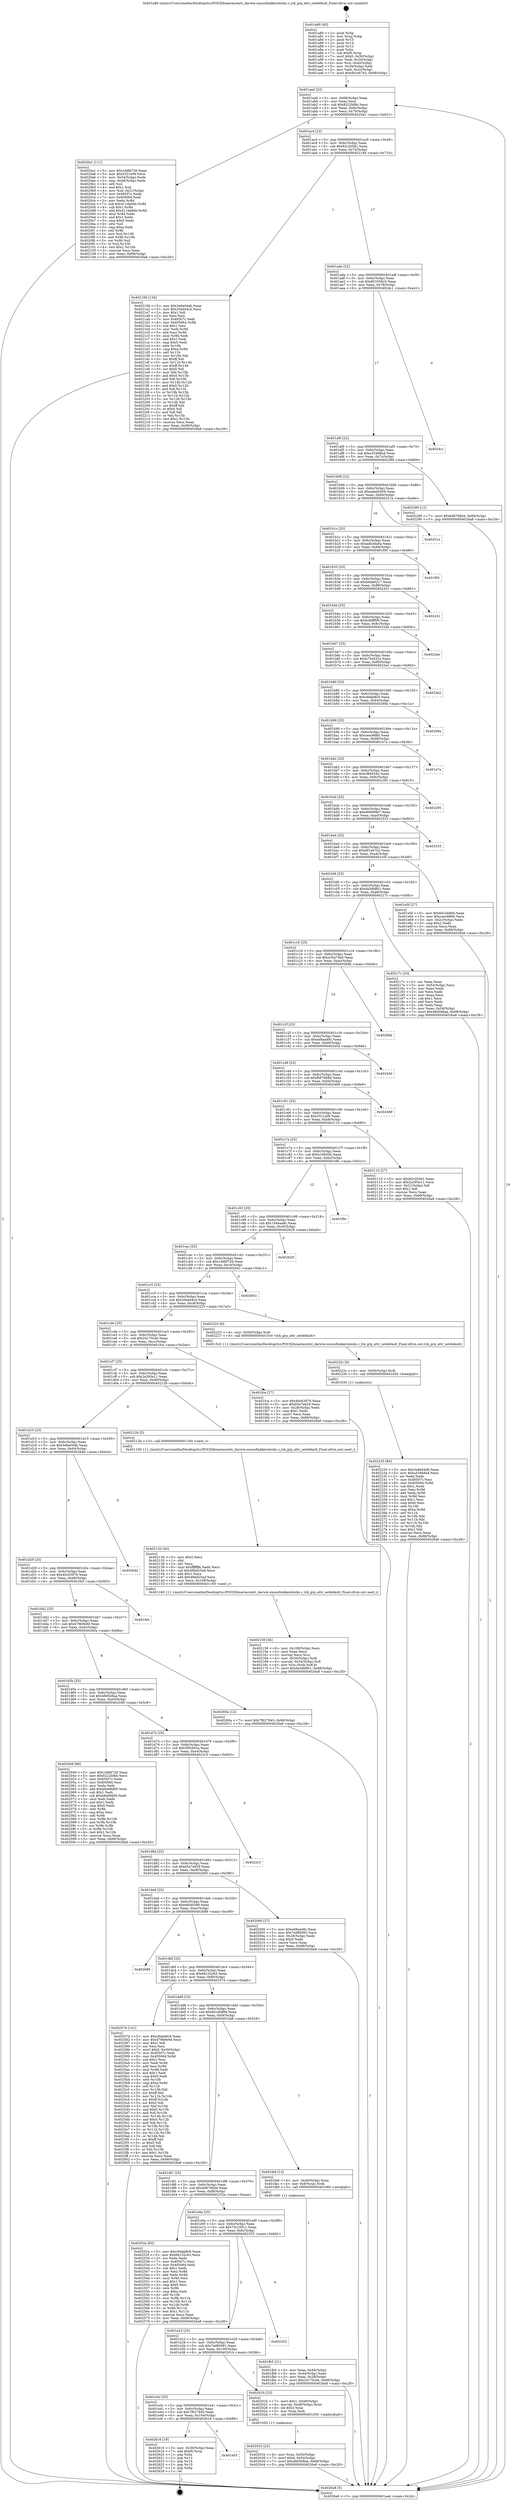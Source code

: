 digraph "0x401a80" {
  label = "0x401a80 (/mnt/c/Users/mathe/Desktop/tcc/POCII/binaries/extr_darwin-xnuosfmkkernlocks.c_lck_grp_attr_setdefault_Final-ollvm.out::main(0))"
  labelloc = "t"
  node[shape=record]

  Entry [label="",width=0.3,height=0.3,shape=circle,fillcolor=black,style=filled]
  "0x401aad" [label="{
     0x401aad [23]\l
     | [instrs]\l
     &nbsp;&nbsp;0x401aad \<+3\>: mov -0x68(%rbp),%eax\l
     &nbsp;&nbsp;0x401ab0 \<+2\>: mov %eax,%ecx\l
     &nbsp;&nbsp;0x401ab2 \<+6\>: sub $0x8222bfbb,%ecx\l
     &nbsp;&nbsp;0x401ab8 \<+3\>: mov %eax,-0x6c(%rbp)\l
     &nbsp;&nbsp;0x401abb \<+3\>: mov %ecx,-0x70(%rbp)\l
     &nbsp;&nbsp;0x401abe \<+6\>: je 00000000004020a1 \<main+0x621\>\l
  }"]
  "0x4020a1" [label="{
     0x4020a1 [111]\l
     | [instrs]\l
     &nbsp;&nbsp;0x4020a1 \<+5\>: mov $0x1ddfd726,%eax\l
     &nbsp;&nbsp;0x4020a6 \<+5\>: mov $0x5321e09,%ecx\l
     &nbsp;&nbsp;0x4020ab \<+3\>: mov -0x54(%rbp),%edx\l
     &nbsp;&nbsp;0x4020ae \<+3\>: cmp -0x48(%rbp),%edx\l
     &nbsp;&nbsp;0x4020b1 \<+4\>: setl %sil\l
     &nbsp;&nbsp;0x4020b5 \<+4\>: and $0x1,%sil\l
     &nbsp;&nbsp;0x4020b9 \<+4\>: mov %sil,-0x21(%rbp)\l
     &nbsp;&nbsp;0x4020bd \<+7\>: mov 0x40507c,%edx\l
     &nbsp;&nbsp;0x4020c4 \<+7\>: mov 0x405064,%edi\l
     &nbsp;&nbsp;0x4020cb \<+3\>: mov %edx,%r8d\l
     &nbsp;&nbsp;0x4020ce \<+7\>: sub $0x411da94b,%r8d\l
     &nbsp;&nbsp;0x4020d5 \<+4\>: sub $0x1,%r8d\l
     &nbsp;&nbsp;0x4020d9 \<+7\>: add $0x411da94b,%r8d\l
     &nbsp;&nbsp;0x4020e0 \<+4\>: imul %r8d,%edx\l
     &nbsp;&nbsp;0x4020e4 \<+3\>: and $0x1,%edx\l
     &nbsp;&nbsp;0x4020e7 \<+3\>: cmp $0x0,%edx\l
     &nbsp;&nbsp;0x4020ea \<+4\>: sete %sil\l
     &nbsp;&nbsp;0x4020ee \<+3\>: cmp $0xa,%edi\l
     &nbsp;&nbsp;0x4020f1 \<+4\>: setl %r9b\l
     &nbsp;&nbsp;0x4020f5 \<+3\>: mov %sil,%r10b\l
     &nbsp;&nbsp;0x4020f8 \<+3\>: and %r9b,%r10b\l
     &nbsp;&nbsp;0x4020fb \<+3\>: xor %r9b,%sil\l
     &nbsp;&nbsp;0x4020fe \<+3\>: or %sil,%r10b\l
     &nbsp;&nbsp;0x402101 \<+4\>: test $0x1,%r10b\l
     &nbsp;&nbsp;0x402105 \<+3\>: cmovne %ecx,%eax\l
     &nbsp;&nbsp;0x402108 \<+3\>: mov %eax,-0x68(%rbp)\l
     &nbsp;&nbsp;0x40210b \<+5\>: jmp 00000000004026a8 \<main+0xc28\>\l
  }"]
  "0x401ac4" [label="{
     0x401ac4 [22]\l
     | [instrs]\l
     &nbsp;&nbsp;0x401ac4 \<+5\>: jmp 0000000000401ac9 \<main+0x49\>\l
     &nbsp;&nbsp;0x401ac9 \<+3\>: mov -0x6c(%rbp),%eax\l
     &nbsp;&nbsp;0x401acc \<+5\>: sub $0x82c2b5d1,%eax\l
     &nbsp;&nbsp;0x401ad1 \<+3\>: mov %eax,-0x74(%rbp)\l
     &nbsp;&nbsp;0x401ad4 \<+6\>: je 000000000040219d \<main+0x71d\>\l
  }"]
  Exit [label="",width=0.3,height=0.3,shape=circle,fillcolor=black,style=filled,peripheries=2]
  "0x40219d" [label="{
     0x40219d [134]\l
     | [instrs]\l
     &nbsp;&nbsp;0x40219d \<+5\>: mov $0x3e8e04db,%eax\l
     &nbsp;&nbsp;0x4021a2 \<+5\>: mov $0x20ad44c4,%ecx\l
     &nbsp;&nbsp;0x4021a7 \<+2\>: mov $0x1,%dl\l
     &nbsp;&nbsp;0x4021a9 \<+2\>: xor %esi,%esi\l
     &nbsp;&nbsp;0x4021ab \<+7\>: mov 0x40507c,%edi\l
     &nbsp;&nbsp;0x4021b2 \<+8\>: mov 0x405064,%r8d\l
     &nbsp;&nbsp;0x4021ba \<+3\>: sub $0x1,%esi\l
     &nbsp;&nbsp;0x4021bd \<+3\>: mov %edi,%r9d\l
     &nbsp;&nbsp;0x4021c0 \<+3\>: add %esi,%r9d\l
     &nbsp;&nbsp;0x4021c3 \<+4\>: imul %r9d,%edi\l
     &nbsp;&nbsp;0x4021c7 \<+3\>: and $0x1,%edi\l
     &nbsp;&nbsp;0x4021ca \<+3\>: cmp $0x0,%edi\l
     &nbsp;&nbsp;0x4021cd \<+4\>: sete %r10b\l
     &nbsp;&nbsp;0x4021d1 \<+4\>: cmp $0xa,%r8d\l
     &nbsp;&nbsp;0x4021d5 \<+4\>: setl %r11b\l
     &nbsp;&nbsp;0x4021d9 \<+3\>: mov %r10b,%bl\l
     &nbsp;&nbsp;0x4021dc \<+3\>: xor $0xff,%bl\l
     &nbsp;&nbsp;0x4021df \<+3\>: mov %r11b,%r14b\l
     &nbsp;&nbsp;0x4021e2 \<+4\>: xor $0xff,%r14b\l
     &nbsp;&nbsp;0x4021e6 \<+3\>: xor $0x0,%dl\l
     &nbsp;&nbsp;0x4021e9 \<+3\>: mov %bl,%r15b\l
     &nbsp;&nbsp;0x4021ec \<+4\>: and $0x0,%r15b\l
     &nbsp;&nbsp;0x4021f0 \<+3\>: and %dl,%r10b\l
     &nbsp;&nbsp;0x4021f3 \<+3\>: mov %r14b,%r12b\l
     &nbsp;&nbsp;0x4021f6 \<+4\>: and $0x0,%r12b\l
     &nbsp;&nbsp;0x4021fa \<+3\>: and %dl,%r11b\l
     &nbsp;&nbsp;0x4021fd \<+3\>: or %r10b,%r15b\l
     &nbsp;&nbsp;0x402200 \<+3\>: or %r11b,%r12b\l
     &nbsp;&nbsp;0x402203 \<+3\>: xor %r12b,%r15b\l
     &nbsp;&nbsp;0x402206 \<+3\>: or %r14b,%bl\l
     &nbsp;&nbsp;0x402209 \<+3\>: xor $0xff,%bl\l
     &nbsp;&nbsp;0x40220c \<+3\>: or $0x0,%dl\l
     &nbsp;&nbsp;0x40220f \<+2\>: and %dl,%bl\l
     &nbsp;&nbsp;0x402211 \<+3\>: or %bl,%r15b\l
     &nbsp;&nbsp;0x402214 \<+4\>: test $0x1,%r15b\l
     &nbsp;&nbsp;0x402218 \<+3\>: cmovne %ecx,%eax\l
     &nbsp;&nbsp;0x40221b \<+3\>: mov %eax,-0x68(%rbp)\l
     &nbsp;&nbsp;0x40221e \<+5\>: jmp 00000000004026a8 \<main+0xc28\>\l
  }"]
  "0x401ada" [label="{
     0x401ada [22]\l
     | [instrs]\l
     &nbsp;&nbsp;0x401ada \<+5\>: jmp 0000000000401adf \<main+0x5f\>\l
     &nbsp;&nbsp;0x401adf \<+3\>: mov -0x6c(%rbp),%eax\l
     &nbsp;&nbsp;0x401ae2 \<+5\>: sub $0x853350c5,%eax\l
     &nbsp;&nbsp;0x401ae7 \<+3\>: mov %eax,-0x78(%rbp)\l
     &nbsp;&nbsp;0x401aea \<+6\>: je 00000000004024c1 \<main+0xa41\>\l
  }"]
  "0x401e55" [label="{
     0x401e55\l
  }", style=dashed]
  "0x4024c1" [label="{
     0x4024c1\l
  }", style=dashed]
  "0x401af0" [label="{
     0x401af0 [22]\l
     | [instrs]\l
     &nbsp;&nbsp;0x401af0 \<+5\>: jmp 0000000000401af5 \<main+0x75\>\l
     &nbsp;&nbsp;0x401af5 \<+3\>: mov -0x6c(%rbp),%eax\l
     &nbsp;&nbsp;0x401af8 \<+5\>: sub $0xa33468a4,%eax\l
     &nbsp;&nbsp;0x401afd \<+3\>: mov %eax,-0x7c(%rbp)\l
     &nbsp;&nbsp;0x401b00 \<+6\>: je 0000000000402289 \<main+0x809\>\l
  }"]
  "0x402616" [label="{
     0x402616 [19]\l
     | [instrs]\l
     &nbsp;&nbsp;0x402616 \<+3\>: mov -0x30(%rbp),%eax\l
     &nbsp;&nbsp;0x402619 \<+7\>: add $0xf0,%rsp\l
     &nbsp;&nbsp;0x402620 \<+1\>: pop %rbx\l
     &nbsp;&nbsp;0x402621 \<+2\>: pop %r12\l
     &nbsp;&nbsp;0x402623 \<+2\>: pop %r14\l
     &nbsp;&nbsp;0x402625 \<+2\>: pop %r15\l
     &nbsp;&nbsp;0x402627 \<+1\>: pop %rbp\l
     &nbsp;&nbsp;0x402628 \<+1\>: ret\l
  }"]
  "0x402289" [label="{
     0x402289 [12]\l
     | [instrs]\l
     &nbsp;&nbsp;0x402289 \<+7\>: movl $0x6d8766d4,-0x68(%rbp)\l
     &nbsp;&nbsp;0x402290 \<+5\>: jmp 00000000004026a8 \<main+0xc28\>\l
  }"]
  "0x401b06" [label="{
     0x401b06 [22]\l
     | [instrs]\l
     &nbsp;&nbsp;0x401b06 \<+5\>: jmp 0000000000401b0b \<main+0x8b\>\l
     &nbsp;&nbsp;0x401b0b \<+3\>: mov -0x6c(%rbp),%eax\l
     &nbsp;&nbsp;0x401b0e \<+5\>: sub $0xadab0459,%eax\l
     &nbsp;&nbsp;0x401b13 \<+3\>: mov %eax,-0x80(%rbp)\l
     &nbsp;&nbsp;0x401b16 \<+6\>: je 000000000040251e \<main+0xa9e\>\l
  }"]
  "0x402235" [label="{
     0x402235 [84]\l
     | [instrs]\l
     &nbsp;&nbsp;0x402235 \<+5\>: mov $0x3e8e04db,%eax\l
     &nbsp;&nbsp;0x40223a \<+5\>: mov $0xa33468a4,%ecx\l
     &nbsp;&nbsp;0x40223f \<+2\>: xor %edx,%edx\l
     &nbsp;&nbsp;0x402241 \<+7\>: mov 0x40507c,%esi\l
     &nbsp;&nbsp;0x402248 \<+8\>: mov 0x405064,%r8d\l
     &nbsp;&nbsp;0x402250 \<+3\>: sub $0x1,%edx\l
     &nbsp;&nbsp;0x402253 \<+3\>: mov %esi,%r9d\l
     &nbsp;&nbsp;0x402256 \<+3\>: add %edx,%r9d\l
     &nbsp;&nbsp;0x402259 \<+4\>: imul %r9d,%esi\l
     &nbsp;&nbsp;0x40225d \<+3\>: and $0x1,%esi\l
     &nbsp;&nbsp;0x402260 \<+3\>: cmp $0x0,%esi\l
     &nbsp;&nbsp;0x402263 \<+4\>: sete %r10b\l
     &nbsp;&nbsp;0x402267 \<+4\>: cmp $0xa,%r8d\l
     &nbsp;&nbsp;0x40226b \<+4\>: setl %r11b\l
     &nbsp;&nbsp;0x40226f \<+3\>: mov %r10b,%bl\l
     &nbsp;&nbsp;0x402272 \<+3\>: and %r11b,%bl\l
     &nbsp;&nbsp;0x402275 \<+3\>: xor %r11b,%r10b\l
     &nbsp;&nbsp;0x402278 \<+3\>: or %r10b,%bl\l
     &nbsp;&nbsp;0x40227b \<+3\>: test $0x1,%bl\l
     &nbsp;&nbsp;0x40227e \<+3\>: cmovne %ecx,%eax\l
     &nbsp;&nbsp;0x402281 \<+3\>: mov %eax,-0x68(%rbp)\l
     &nbsp;&nbsp;0x402284 \<+5\>: jmp 00000000004026a8 \<main+0xc28\>\l
  }"]
  "0x40251e" [label="{
     0x40251e\l
  }", style=dashed]
  "0x401b1c" [label="{
     0x401b1c [25]\l
     | [instrs]\l
     &nbsp;&nbsp;0x401b1c \<+5\>: jmp 0000000000401b21 \<main+0xa1\>\l
     &nbsp;&nbsp;0x401b21 \<+3\>: mov -0x6c(%rbp),%eax\l
     &nbsp;&nbsp;0x401b24 \<+5\>: sub $0xadb3da8a,%eax\l
     &nbsp;&nbsp;0x401b29 \<+6\>: mov %eax,-0x84(%rbp)\l
     &nbsp;&nbsp;0x401b2f \<+6\>: je 0000000000401f00 \<main+0x480\>\l
  }"]
  "0x40222c" [label="{
     0x40222c [9]\l
     | [instrs]\l
     &nbsp;&nbsp;0x40222c \<+4\>: mov -0x50(%rbp),%rdi\l
     &nbsp;&nbsp;0x402230 \<+5\>: call 0000000000401030 \<free@plt\>\l
     | [calls]\l
     &nbsp;&nbsp;0x401030 \{1\} (unknown)\l
  }"]
  "0x401f00" [label="{
     0x401f00\l
  }", style=dashed]
  "0x401b35" [label="{
     0x401b35 [25]\l
     | [instrs]\l
     &nbsp;&nbsp;0x401b35 \<+5\>: jmp 0000000000401b3a \<main+0xba\>\l
     &nbsp;&nbsp;0x401b3a \<+3\>: mov -0x6c(%rbp),%eax\l
     &nbsp;&nbsp;0x401b3d \<+5\>: sub $0xb0de6217,%eax\l
     &nbsp;&nbsp;0x401b42 \<+6\>: mov %eax,-0x88(%rbp)\l
     &nbsp;&nbsp;0x401b48 \<+6\>: je 0000000000402451 \<main+0x9d1\>\l
  }"]
  "0x402158" [label="{
     0x402158 [36]\l
     | [instrs]\l
     &nbsp;&nbsp;0x402158 \<+6\>: mov -0x108(%rbp),%ecx\l
     &nbsp;&nbsp;0x40215e \<+3\>: imul %eax,%ecx\l
     &nbsp;&nbsp;0x402161 \<+3\>: movslq %ecx,%rsi\l
     &nbsp;&nbsp;0x402164 \<+4\>: mov -0x50(%rbp),%rdi\l
     &nbsp;&nbsp;0x402168 \<+4\>: movslq -0x54(%rbp),%r8\l
     &nbsp;&nbsp;0x40216c \<+4\>: mov %rsi,(%rdi,%r8,8)\l
     &nbsp;&nbsp;0x402170 \<+7\>: movl $0xda3db801,-0x68(%rbp)\l
     &nbsp;&nbsp;0x402177 \<+5\>: jmp 00000000004026a8 \<main+0xc28\>\l
  }"]
  "0x402451" [label="{
     0x402451\l
  }", style=dashed]
  "0x401b4e" [label="{
     0x401b4e [25]\l
     | [instrs]\l
     &nbsp;&nbsp;0x401b4e \<+5\>: jmp 0000000000401b53 \<main+0xd3\>\l
     &nbsp;&nbsp;0x401b53 \<+3\>: mov -0x6c(%rbp),%eax\l
     &nbsp;&nbsp;0x401b56 \<+5\>: sub $0xb4bfff09,%eax\l
     &nbsp;&nbsp;0x401b5b \<+6\>: mov %eax,-0x8c(%rbp)\l
     &nbsp;&nbsp;0x401b61 \<+6\>: je 00000000004022de \<main+0x85e\>\l
  }"]
  "0x402130" [label="{
     0x402130 [40]\l
     | [instrs]\l
     &nbsp;&nbsp;0x402130 \<+5\>: mov $0x2,%ecx\l
     &nbsp;&nbsp;0x402135 \<+1\>: cltd\l
     &nbsp;&nbsp;0x402136 \<+2\>: idiv %ecx\l
     &nbsp;&nbsp;0x402138 \<+6\>: imul $0xfffffffe,%edx,%ecx\l
     &nbsp;&nbsp;0x40213e \<+6\>: sub $0x48bd25ad,%ecx\l
     &nbsp;&nbsp;0x402144 \<+3\>: add $0x1,%ecx\l
     &nbsp;&nbsp;0x402147 \<+6\>: add $0x48bd25ad,%ecx\l
     &nbsp;&nbsp;0x40214d \<+6\>: mov %ecx,-0x108(%rbp)\l
     &nbsp;&nbsp;0x402153 \<+5\>: call 0000000000401160 \<next_i\>\l
     | [calls]\l
     &nbsp;&nbsp;0x401160 \{1\} (/mnt/c/Users/mathe/Desktop/tcc/POCII/binaries/extr_darwin-xnuosfmkkernlocks.c_lck_grp_attr_setdefault_Final-ollvm.out::next_i)\l
  }"]
  "0x4022de" [label="{
     0x4022de\l
  }", style=dashed]
  "0x401b67" [label="{
     0x401b67 [25]\l
     | [instrs]\l
     &nbsp;&nbsp;0x401b67 \<+5\>: jmp 0000000000401b6c \<main+0xec\>\l
     &nbsp;&nbsp;0x401b6c \<+3\>: mov -0x6c(%rbp),%eax\l
     &nbsp;&nbsp;0x401b6f \<+5\>: sub $0xb75e432a,%eax\l
     &nbsp;&nbsp;0x401b74 \<+6\>: mov %eax,-0x90(%rbp)\l
     &nbsp;&nbsp;0x401b7a \<+6\>: je 00000000004023e2 \<main+0x962\>\l
  }"]
  "0x402032" [label="{
     0x402032 [23]\l
     | [instrs]\l
     &nbsp;&nbsp;0x402032 \<+4\>: mov %rax,-0x50(%rbp)\l
     &nbsp;&nbsp;0x402036 \<+7\>: movl $0x0,-0x54(%rbp)\l
     &nbsp;&nbsp;0x40203d \<+7\>: movl $0x48d5b6aa,-0x68(%rbp)\l
     &nbsp;&nbsp;0x402044 \<+5\>: jmp 00000000004026a8 \<main+0xc28\>\l
  }"]
  "0x4023e2" [label="{
     0x4023e2\l
  }", style=dashed]
  "0x401b80" [label="{
     0x401b80 [25]\l
     | [instrs]\l
     &nbsp;&nbsp;0x401b80 \<+5\>: jmp 0000000000401b85 \<main+0x105\>\l
     &nbsp;&nbsp;0x401b85 \<+3\>: mov -0x6c(%rbp),%eax\l
     &nbsp;&nbsp;0x401b88 \<+5\>: sub $0xc9dab8c9,%eax\l
     &nbsp;&nbsp;0x401b8d \<+6\>: mov %eax,-0x94(%rbp)\l
     &nbsp;&nbsp;0x401b93 \<+6\>: je 000000000040269a \<main+0xc1a\>\l
  }"]
  "0x401e3c" [label="{
     0x401e3c [25]\l
     | [instrs]\l
     &nbsp;&nbsp;0x401e3c \<+5\>: jmp 0000000000401e41 \<main+0x3c1\>\l
     &nbsp;&nbsp;0x401e41 \<+3\>: mov -0x6c(%rbp),%eax\l
     &nbsp;&nbsp;0x401e44 \<+5\>: sub $0x7f627845,%eax\l
     &nbsp;&nbsp;0x401e49 \<+6\>: mov %eax,-0x104(%rbp)\l
     &nbsp;&nbsp;0x401e4f \<+6\>: je 0000000000402616 \<main+0xb96\>\l
  }"]
  "0x40269a" [label="{
     0x40269a\l
  }", style=dashed]
  "0x401b99" [label="{
     0x401b99 [25]\l
     | [instrs]\l
     &nbsp;&nbsp;0x401b99 \<+5\>: jmp 0000000000401b9e \<main+0x11e\>\l
     &nbsp;&nbsp;0x401b9e \<+3\>: mov -0x6c(%rbp),%eax\l
     &nbsp;&nbsp;0x401ba1 \<+5\>: sub $0xceec886b,%eax\l
     &nbsp;&nbsp;0x401ba6 \<+6\>: mov %eax,-0x98(%rbp)\l
     &nbsp;&nbsp;0x401bac \<+6\>: je 0000000000401e7a \<main+0x3fa\>\l
  }"]
  "0x40201b" [label="{
     0x40201b [23]\l
     | [instrs]\l
     &nbsp;&nbsp;0x40201b \<+7\>: movl $0x1,-0x48(%rbp)\l
     &nbsp;&nbsp;0x402022 \<+4\>: movslq -0x48(%rbp),%rax\l
     &nbsp;&nbsp;0x402026 \<+4\>: shl $0x3,%rax\l
     &nbsp;&nbsp;0x40202a \<+3\>: mov %rax,%rdi\l
     &nbsp;&nbsp;0x40202d \<+5\>: call 0000000000401050 \<malloc@plt\>\l
     | [calls]\l
     &nbsp;&nbsp;0x401050 \{1\} (unknown)\l
  }"]
  "0x401e7a" [label="{
     0x401e7a\l
  }", style=dashed]
  "0x401bb2" [label="{
     0x401bb2 [25]\l
     | [instrs]\l
     &nbsp;&nbsp;0x401bb2 \<+5\>: jmp 0000000000401bb7 \<main+0x137\>\l
     &nbsp;&nbsp;0x401bb7 \<+3\>: mov -0x6c(%rbp),%eax\l
     &nbsp;&nbsp;0x401bba \<+5\>: sub $0xcf684542,%eax\l
     &nbsp;&nbsp;0x401bbf \<+6\>: mov %eax,-0x9c(%rbp)\l
     &nbsp;&nbsp;0x401bc5 \<+6\>: je 0000000000402295 \<main+0x815\>\l
  }"]
  "0x401e23" [label="{
     0x401e23 [25]\l
     | [instrs]\l
     &nbsp;&nbsp;0x401e23 \<+5\>: jmp 0000000000401e28 \<main+0x3a8\>\l
     &nbsp;&nbsp;0x401e28 \<+3\>: mov -0x6c(%rbp),%eax\l
     &nbsp;&nbsp;0x401e2b \<+5\>: sub $0x7ed80091,%eax\l
     &nbsp;&nbsp;0x401e30 \<+6\>: mov %eax,-0x100(%rbp)\l
     &nbsp;&nbsp;0x401e36 \<+6\>: je 000000000040201b \<main+0x59b\>\l
  }"]
  "0x402295" [label="{
     0x402295\l
  }", style=dashed]
  "0x401bcb" [label="{
     0x401bcb [25]\l
     | [instrs]\l
     &nbsp;&nbsp;0x401bcb \<+5\>: jmp 0000000000401bd0 \<main+0x150\>\l
     &nbsp;&nbsp;0x401bd0 \<+3\>: mov -0x6c(%rbp),%eax\l
     &nbsp;&nbsp;0x401bd3 \<+5\>: sub $0xd66099e7,%eax\l
     &nbsp;&nbsp;0x401bd8 \<+6\>: mov %eax,-0xa0(%rbp)\l
     &nbsp;&nbsp;0x401bde \<+6\>: je 0000000000402333 \<main+0x8b3\>\l
  }"]
  "0x402352" [label="{
     0x402352\l
  }", style=dashed]
  "0x402333" [label="{
     0x402333\l
  }", style=dashed]
  "0x401be4" [label="{
     0x401be4 [25]\l
     | [instrs]\l
     &nbsp;&nbsp;0x401be4 \<+5\>: jmp 0000000000401be9 \<main+0x169\>\l
     &nbsp;&nbsp;0x401be9 \<+3\>: mov -0x6c(%rbp),%eax\l
     &nbsp;&nbsp;0x401bec \<+5\>: sub $0xd91eb7e3,%eax\l
     &nbsp;&nbsp;0x401bf1 \<+6\>: mov %eax,-0xa4(%rbp)\l
     &nbsp;&nbsp;0x401bf7 \<+6\>: je 0000000000401e5f \<main+0x3df\>\l
  }"]
  "0x401e0a" [label="{
     0x401e0a [25]\l
     | [instrs]\l
     &nbsp;&nbsp;0x401e0a \<+5\>: jmp 0000000000401e0f \<main+0x38f\>\l
     &nbsp;&nbsp;0x401e0f \<+3\>: mov -0x6c(%rbp),%eax\l
     &nbsp;&nbsp;0x401e12 \<+5\>: sub $0x73c19311,%eax\l
     &nbsp;&nbsp;0x401e17 \<+6\>: mov %eax,-0xfc(%rbp)\l
     &nbsp;&nbsp;0x401e1d \<+6\>: je 0000000000402352 \<main+0x8d2\>\l
  }"]
  "0x401e5f" [label="{
     0x401e5f [27]\l
     | [instrs]\l
     &nbsp;&nbsp;0x401e5f \<+5\>: mov $0x6d1eb884,%eax\l
     &nbsp;&nbsp;0x401e64 \<+5\>: mov $0xceec886b,%ecx\l
     &nbsp;&nbsp;0x401e69 \<+3\>: mov -0x2c(%rbp),%edx\l
     &nbsp;&nbsp;0x401e6c \<+3\>: cmp $0x2,%edx\l
     &nbsp;&nbsp;0x401e6f \<+3\>: cmovne %ecx,%eax\l
     &nbsp;&nbsp;0x401e72 \<+3\>: mov %eax,-0x68(%rbp)\l
     &nbsp;&nbsp;0x401e75 \<+5\>: jmp 00000000004026a8 \<main+0xc28\>\l
  }"]
  "0x401bfd" [label="{
     0x401bfd [25]\l
     | [instrs]\l
     &nbsp;&nbsp;0x401bfd \<+5\>: jmp 0000000000401c02 \<main+0x182\>\l
     &nbsp;&nbsp;0x401c02 \<+3\>: mov -0x6c(%rbp),%eax\l
     &nbsp;&nbsp;0x401c05 \<+5\>: sub $0xda3db801,%eax\l
     &nbsp;&nbsp;0x401c0a \<+6\>: mov %eax,-0xa8(%rbp)\l
     &nbsp;&nbsp;0x401c10 \<+6\>: je 000000000040217c \<main+0x6fc\>\l
  }"]
  "0x4026a8" [label="{
     0x4026a8 [5]\l
     | [instrs]\l
     &nbsp;&nbsp;0x4026a8 \<+5\>: jmp 0000000000401aad \<main+0x2d\>\l
  }"]
  "0x401a80" [label="{
     0x401a80 [45]\l
     | [instrs]\l
     &nbsp;&nbsp;0x401a80 \<+1\>: push %rbp\l
     &nbsp;&nbsp;0x401a81 \<+3\>: mov %rsp,%rbp\l
     &nbsp;&nbsp;0x401a84 \<+2\>: push %r15\l
     &nbsp;&nbsp;0x401a86 \<+2\>: push %r14\l
     &nbsp;&nbsp;0x401a88 \<+2\>: push %r12\l
     &nbsp;&nbsp;0x401a8a \<+1\>: push %rbx\l
     &nbsp;&nbsp;0x401a8b \<+7\>: sub $0xf0,%rsp\l
     &nbsp;&nbsp;0x401a92 \<+7\>: movl $0x0,-0x30(%rbp)\l
     &nbsp;&nbsp;0x401a99 \<+3\>: mov %edi,-0x34(%rbp)\l
     &nbsp;&nbsp;0x401a9c \<+4\>: mov %rsi,-0x40(%rbp)\l
     &nbsp;&nbsp;0x401aa0 \<+3\>: mov -0x34(%rbp),%edi\l
     &nbsp;&nbsp;0x401aa3 \<+3\>: mov %edi,-0x2c(%rbp)\l
     &nbsp;&nbsp;0x401aa6 \<+7\>: movl $0xd91eb7e3,-0x68(%rbp)\l
  }"]
  "0x40252a" [label="{
     0x40252a [83]\l
     | [instrs]\l
     &nbsp;&nbsp;0x40252a \<+5\>: mov $0xc9dab8c9,%eax\l
     &nbsp;&nbsp;0x40252f \<+5\>: mov $0x66152c63,%ecx\l
     &nbsp;&nbsp;0x402534 \<+2\>: xor %edx,%edx\l
     &nbsp;&nbsp;0x402536 \<+7\>: mov 0x40507c,%esi\l
     &nbsp;&nbsp;0x40253d \<+7\>: mov 0x405064,%edi\l
     &nbsp;&nbsp;0x402544 \<+3\>: sub $0x1,%edx\l
     &nbsp;&nbsp;0x402547 \<+3\>: mov %esi,%r8d\l
     &nbsp;&nbsp;0x40254a \<+3\>: add %edx,%r8d\l
     &nbsp;&nbsp;0x40254d \<+4\>: imul %r8d,%esi\l
     &nbsp;&nbsp;0x402551 \<+3\>: and $0x1,%esi\l
     &nbsp;&nbsp;0x402554 \<+3\>: cmp $0x0,%esi\l
     &nbsp;&nbsp;0x402557 \<+4\>: sete %r9b\l
     &nbsp;&nbsp;0x40255b \<+3\>: cmp $0xa,%edi\l
     &nbsp;&nbsp;0x40255e \<+4\>: setl %r10b\l
     &nbsp;&nbsp;0x402562 \<+3\>: mov %r9b,%r11b\l
     &nbsp;&nbsp;0x402565 \<+3\>: and %r10b,%r11b\l
     &nbsp;&nbsp;0x402568 \<+3\>: xor %r10b,%r9b\l
     &nbsp;&nbsp;0x40256b \<+3\>: or %r9b,%r11b\l
     &nbsp;&nbsp;0x40256e \<+4\>: test $0x1,%r11b\l
     &nbsp;&nbsp;0x402572 \<+3\>: cmovne %ecx,%eax\l
     &nbsp;&nbsp;0x402575 \<+3\>: mov %eax,-0x68(%rbp)\l
     &nbsp;&nbsp;0x402578 \<+5\>: jmp 00000000004026a8 \<main+0xc28\>\l
  }"]
  "0x40217c" [label="{
     0x40217c [33]\l
     | [instrs]\l
     &nbsp;&nbsp;0x40217c \<+2\>: xor %eax,%eax\l
     &nbsp;&nbsp;0x40217e \<+3\>: mov -0x54(%rbp),%ecx\l
     &nbsp;&nbsp;0x402181 \<+2\>: mov %eax,%edx\l
     &nbsp;&nbsp;0x402183 \<+2\>: sub %ecx,%edx\l
     &nbsp;&nbsp;0x402185 \<+2\>: mov %eax,%ecx\l
     &nbsp;&nbsp;0x402187 \<+3\>: sub $0x1,%ecx\l
     &nbsp;&nbsp;0x40218a \<+2\>: add %ecx,%edx\l
     &nbsp;&nbsp;0x40218c \<+2\>: sub %edx,%eax\l
     &nbsp;&nbsp;0x40218e \<+3\>: mov %eax,-0x54(%rbp)\l
     &nbsp;&nbsp;0x402191 \<+7\>: movl $0x48d5b6aa,-0x68(%rbp)\l
     &nbsp;&nbsp;0x402198 \<+5\>: jmp 00000000004026a8 \<main+0xc28\>\l
  }"]
  "0x401c16" [label="{
     0x401c16 [25]\l
     | [instrs]\l
     &nbsp;&nbsp;0x401c16 \<+5\>: jmp 0000000000401c1b \<main+0x19b\>\l
     &nbsp;&nbsp;0x401c1b \<+3\>: mov -0x6c(%rbp),%eax\l
     &nbsp;&nbsp;0x401c1e \<+5\>: sub $0xe35a79a0,%eax\l
     &nbsp;&nbsp;0x401c23 \<+6\>: mov %eax,-0xac(%rbp)\l
     &nbsp;&nbsp;0x401c29 \<+6\>: je 000000000040266b \<main+0xbeb\>\l
  }"]
  "0x401fb5" [label="{
     0x401fb5 [21]\l
     | [instrs]\l
     &nbsp;&nbsp;0x401fb5 \<+3\>: mov %eax,-0x44(%rbp)\l
     &nbsp;&nbsp;0x401fb8 \<+3\>: mov -0x44(%rbp),%eax\l
     &nbsp;&nbsp;0x401fbb \<+3\>: mov %eax,-0x28(%rbp)\l
     &nbsp;&nbsp;0x401fbe \<+7\>: movl $0x24170cde,-0x68(%rbp)\l
     &nbsp;&nbsp;0x401fc5 \<+5\>: jmp 00000000004026a8 \<main+0xc28\>\l
  }"]
  "0x40266b" [label="{
     0x40266b\l
  }", style=dashed]
  "0x401c2f" [label="{
     0x401c2f [25]\l
     | [instrs]\l
     &nbsp;&nbsp;0x401c2f \<+5\>: jmp 0000000000401c34 \<main+0x1b4\>\l
     &nbsp;&nbsp;0x401c34 \<+3\>: mov -0x6c(%rbp),%eax\l
     &nbsp;&nbsp;0x401c37 \<+5\>: sub $0xed8aa48c,%eax\l
     &nbsp;&nbsp;0x401c3c \<+6\>: mov %eax,-0xb0(%rbp)\l
     &nbsp;&nbsp;0x401c42 \<+6\>: je 000000000040245d \<main+0x9dd\>\l
  }"]
  "0x401df1" [label="{
     0x401df1 [25]\l
     | [instrs]\l
     &nbsp;&nbsp;0x401df1 \<+5\>: jmp 0000000000401df6 \<main+0x376\>\l
     &nbsp;&nbsp;0x401df6 \<+3\>: mov -0x6c(%rbp),%eax\l
     &nbsp;&nbsp;0x401df9 \<+5\>: sub $0x6d8766d4,%eax\l
     &nbsp;&nbsp;0x401dfe \<+6\>: mov %eax,-0xf8(%rbp)\l
     &nbsp;&nbsp;0x401e04 \<+6\>: je 000000000040252a \<main+0xaaa\>\l
  }"]
  "0x40245d" [label="{
     0x40245d\l
  }", style=dashed]
  "0x401c48" [label="{
     0x401c48 [25]\l
     | [instrs]\l
     &nbsp;&nbsp;0x401c48 \<+5\>: jmp 0000000000401c4d \<main+0x1cd\>\l
     &nbsp;&nbsp;0x401c4d \<+3\>: mov -0x6c(%rbp),%eax\l
     &nbsp;&nbsp;0x401c50 \<+5\>: sub $0xfb978684,%eax\l
     &nbsp;&nbsp;0x401c55 \<+6\>: mov %eax,-0xb4(%rbp)\l
     &nbsp;&nbsp;0x401c5b \<+6\>: je 0000000000402469 \<main+0x9e9\>\l
  }"]
  "0x401fa8" [label="{
     0x401fa8 [13]\l
     | [instrs]\l
     &nbsp;&nbsp;0x401fa8 \<+4\>: mov -0x40(%rbp),%rax\l
     &nbsp;&nbsp;0x401fac \<+4\>: mov 0x8(%rax),%rdi\l
     &nbsp;&nbsp;0x401fb0 \<+5\>: call 0000000000401060 \<atoi@plt\>\l
     | [calls]\l
     &nbsp;&nbsp;0x401060 \{1\} (unknown)\l
  }"]
  "0x402469" [label="{
     0x402469\l
  }", style=dashed]
  "0x401c61" [label="{
     0x401c61 [25]\l
     | [instrs]\l
     &nbsp;&nbsp;0x401c61 \<+5\>: jmp 0000000000401c66 \<main+0x1e6\>\l
     &nbsp;&nbsp;0x401c66 \<+3\>: mov -0x6c(%rbp),%eax\l
     &nbsp;&nbsp;0x401c69 \<+5\>: sub $0x5321e09,%eax\l
     &nbsp;&nbsp;0x401c6e \<+6\>: mov %eax,-0xb8(%rbp)\l
     &nbsp;&nbsp;0x401c74 \<+6\>: je 0000000000402110 \<main+0x690\>\l
  }"]
  "0x401dd8" [label="{
     0x401dd8 [25]\l
     | [instrs]\l
     &nbsp;&nbsp;0x401dd8 \<+5\>: jmp 0000000000401ddd \<main+0x35d\>\l
     &nbsp;&nbsp;0x401ddd \<+3\>: mov -0x6c(%rbp),%eax\l
     &nbsp;&nbsp;0x401de0 \<+5\>: sub $0x6d1eb884,%eax\l
     &nbsp;&nbsp;0x401de5 \<+6\>: mov %eax,-0xf4(%rbp)\l
     &nbsp;&nbsp;0x401deb \<+6\>: je 0000000000401fa8 \<main+0x528\>\l
  }"]
  "0x402110" [label="{
     0x402110 [27]\l
     | [instrs]\l
     &nbsp;&nbsp;0x402110 \<+5\>: mov $0x82c2b5d1,%eax\l
     &nbsp;&nbsp;0x402115 \<+5\>: mov $0x2a393e11,%ecx\l
     &nbsp;&nbsp;0x40211a \<+3\>: mov -0x21(%rbp),%dl\l
     &nbsp;&nbsp;0x40211d \<+3\>: test $0x1,%dl\l
     &nbsp;&nbsp;0x402120 \<+3\>: cmovne %ecx,%eax\l
     &nbsp;&nbsp;0x402123 \<+3\>: mov %eax,-0x68(%rbp)\l
     &nbsp;&nbsp;0x402126 \<+5\>: jmp 00000000004026a8 \<main+0xc28\>\l
  }"]
  "0x401c7a" [label="{
     0x401c7a [25]\l
     | [instrs]\l
     &nbsp;&nbsp;0x401c7a \<+5\>: jmp 0000000000401c7f \<main+0x1ff\>\l
     &nbsp;&nbsp;0x401c7f \<+3\>: mov -0x6c(%rbp),%eax\l
     &nbsp;&nbsp;0x401c82 \<+5\>: sub $0xb19b92b,%eax\l
     &nbsp;&nbsp;0x401c87 \<+6\>: mov %eax,-0xbc(%rbp)\l
     &nbsp;&nbsp;0x401c8d \<+6\>: je 0000000000401f9c \<main+0x51c\>\l
  }"]
  "0x40257d" [label="{
     0x40257d [141]\l
     | [instrs]\l
     &nbsp;&nbsp;0x40257d \<+5\>: mov $0xc9dab8c9,%eax\l
     &nbsp;&nbsp;0x402582 \<+5\>: mov $0x479b9e9d,%ecx\l
     &nbsp;&nbsp;0x402587 \<+2\>: mov $0x1,%dl\l
     &nbsp;&nbsp;0x402589 \<+2\>: xor %esi,%esi\l
     &nbsp;&nbsp;0x40258b \<+7\>: movl $0x0,-0x30(%rbp)\l
     &nbsp;&nbsp;0x402592 \<+7\>: mov 0x40507c,%edi\l
     &nbsp;&nbsp;0x402599 \<+8\>: mov 0x405064,%r8d\l
     &nbsp;&nbsp;0x4025a1 \<+3\>: sub $0x1,%esi\l
     &nbsp;&nbsp;0x4025a4 \<+3\>: mov %edi,%r9d\l
     &nbsp;&nbsp;0x4025a7 \<+3\>: add %esi,%r9d\l
     &nbsp;&nbsp;0x4025aa \<+4\>: imul %r9d,%edi\l
     &nbsp;&nbsp;0x4025ae \<+3\>: and $0x1,%edi\l
     &nbsp;&nbsp;0x4025b1 \<+3\>: cmp $0x0,%edi\l
     &nbsp;&nbsp;0x4025b4 \<+4\>: sete %r10b\l
     &nbsp;&nbsp;0x4025b8 \<+4\>: cmp $0xa,%r8d\l
     &nbsp;&nbsp;0x4025bc \<+4\>: setl %r11b\l
     &nbsp;&nbsp;0x4025c0 \<+3\>: mov %r10b,%bl\l
     &nbsp;&nbsp;0x4025c3 \<+3\>: xor $0xff,%bl\l
     &nbsp;&nbsp;0x4025c6 \<+3\>: mov %r11b,%r14b\l
     &nbsp;&nbsp;0x4025c9 \<+4\>: xor $0xff,%r14b\l
     &nbsp;&nbsp;0x4025cd \<+3\>: xor $0x0,%dl\l
     &nbsp;&nbsp;0x4025d0 \<+3\>: mov %bl,%r15b\l
     &nbsp;&nbsp;0x4025d3 \<+4\>: and $0x0,%r15b\l
     &nbsp;&nbsp;0x4025d7 \<+3\>: and %dl,%r10b\l
     &nbsp;&nbsp;0x4025da \<+3\>: mov %r14b,%r12b\l
     &nbsp;&nbsp;0x4025dd \<+4\>: and $0x0,%r12b\l
     &nbsp;&nbsp;0x4025e1 \<+3\>: and %dl,%r11b\l
     &nbsp;&nbsp;0x4025e4 \<+3\>: or %r10b,%r15b\l
     &nbsp;&nbsp;0x4025e7 \<+3\>: or %r11b,%r12b\l
     &nbsp;&nbsp;0x4025ea \<+3\>: xor %r12b,%r15b\l
     &nbsp;&nbsp;0x4025ed \<+3\>: or %r14b,%bl\l
     &nbsp;&nbsp;0x4025f0 \<+3\>: xor $0xff,%bl\l
     &nbsp;&nbsp;0x4025f3 \<+3\>: or $0x0,%dl\l
     &nbsp;&nbsp;0x4025f6 \<+2\>: and %dl,%bl\l
     &nbsp;&nbsp;0x4025f8 \<+3\>: or %bl,%r15b\l
     &nbsp;&nbsp;0x4025fb \<+4\>: test $0x1,%r15b\l
     &nbsp;&nbsp;0x4025ff \<+3\>: cmovne %ecx,%eax\l
     &nbsp;&nbsp;0x402602 \<+3\>: mov %eax,-0x68(%rbp)\l
     &nbsp;&nbsp;0x402605 \<+5\>: jmp 00000000004026a8 \<main+0xc28\>\l
  }"]
  "0x401f9c" [label="{
     0x401f9c\l
  }", style=dashed]
  "0x401c93" [label="{
     0x401c93 [25]\l
     | [instrs]\l
     &nbsp;&nbsp;0x401c93 \<+5\>: jmp 0000000000401c98 \<main+0x218\>\l
     &nbsp;&nbsp;0x401c98 \<+3\>: mov -0x6c(%rbp),%eax\l
     &nbsp;&nbsp;0x401c9b \<+5\>: sub $0x1044aa8c,%eax\l
     &nbsp;&nbsp;0x401ca0 \<+6\>: mov %eax,-0xc0(%rbp)\l
     &nbsp;&nbsp;0x401ca6 \<+6\>: je 0000000000402629 \<main+0xba9\>\l
  }"]
  "0x401dbf" [label="{
     0x401dbf [25]\l
     | [instrs]\l
     &nbsp;&nbsp;0x401dbf \<+5\>: jmp 0000000000401dc4 \<main+0x344\>\l
     &nbsp;&nbsp;0x401dc4 \<+3\>: mov -0x6c(%rbp),%eax\l
     &nbsp;&nbsp;0x401dc7 \<+5\>: sub $0x66152c63,%eax\l
     &nbsp;&nbsp;0x401dcc \<+6\>: mov %eax,-0xf0(%rbp)\l
     &nbsp;&nbsp;0x401dd2 \<+6\>: je 000000000040257d \<main+0xafd\>\l
  }"]
  "0x402629" [label="{
     0x402629\l
  }", style=dashed]
  "0x401cac" [label="{
     0x401cac [25]\l
     | [instrs]\l
     &nbsp;&nbsp;0x401cac \<+5\>: jmp 0000000000401cb1 \<main+0x231\>\l
     &nbsp;&nbsp;0x401cb1 \<+3\>: mov -0x6c(%rbp),%eax\l
     &nbsp;&nbsp;0x401cb4 \<+5\>: sub $0x1ddfd726,%eax\l
     &nbsp;&nbsp;0x401cb9 \<+6\>: mov %eax,-0xc4(%rbp)\l
     &nbsp;&nbsp;0x401cbf \<+6\>: je 0000000000402641 \<main+0xbc1\>\l
  }"]
  "0x402689" [label="{
     0x402689\l
  }", style=dashed]
  "0x402641" [label="{
     0x402641\l
  }", style=dashed]
  "0x401cc5" [label="{
     0x401cc5 [25]\l
     | [instrs]\l
     &nbsp;&nbsp;0x401cc5 \<+5\>: jmp 0000000000401cca \<main+0x24a\>\l
     &nbsp;&nbsp;0x401cca \<+3\>: mov -0x6c(%rbp),%eax\l
     &nbsp;&nbsp;0x401ccd \<+5\>: sub $0x20ad44c4,%eax\l
     &nbsp;&nbsp;0x401cd2 \<+6\>: mov %eax,-0xc8(%rbp)\l
     &nbsp;&nbsp;0x401cd8 \<+6\>: je 0000000000402223 \<main+0x7a3\>\l
  }"]
  "0x401da6" [label="{
     0x401da6 [25]\l
     | [instrs]\l
     &nbsp;&nbsp;0x401da6 \<+5\>: jmp 0000000000401dab \<main+0x32b\>\l
     &nbsp;&nbsp;0x401dab \<+3\>: mov -0x6c(%rbp),%eax\l
     &nbsp;&nbsp;0x401dae \<+5\>: sub $0x6604f399,%eax\l
     &nbsp;&nbsp;0x401db3 \<+6\>: mov %eax,-0xec(%rbp)\l
     &nbsp;&nbsp;0x401db9 \<+6\>: je 0000000000402689 \<main+0xc09\>\l
  }"]
  "0x402223" [label="{
     0x402223 [9]\l
     | [instrs]\l
     &nbsp;&nbsp;0x402223 \<+4\>: mov -0x50(%rbp),%rdi\l
     &nbsp;&nbsp;0x402227 \<+5\>: call 00000000004015c0 \<lck_grp_attr_setdefault\>\l
     | [calls]\l
     &nbsp;&nbsp;0x4015c0 \{1\} (/mnt/c/Users/mathe/Desktop/tcc/POCII/binaries/extr_darwin-xnuosfmkkernlocks.c_lck_grp_attr_setdefault_Final-ollvm.out::lck_grp_attr_setdefault)\l
  }"]
  "0x401cde" [label="{
     0x401cde [25]\l
     | [instrs]\l
     &nbsp;&nbsp;0x401cde \<+5\>: jmp 0000000000401ce3 \<main+0x263\>\l
     &nbsp;&nbsp;0x401ce3 \<+3\>: mov -0x6c(%rbp),%eax\l
     &nbsp;&nbsp;0x401ce6 \<+5\>: sub $0x24170cde,%eax\l
     &nbsp;&nbsp;0x401ceb \<+6\>: mov %eax,-0xcc(%rbp)\l
     &nbsp;&nbsp;0x401cf1 \<+6\>: je 0000000000401fca \<main+0x54a\>\l
  }"]
  "0x402000" [label="{
     0x402000 [27]\l
     | [instrs]\l
     &nbsp;&nbsp;0x402000 \<+5\>: mov $0xed8aa48c,%eax\l
     &nbsp;&nbsp;0x402005 \<+5\>: mov $0x7ed80091,%ecx\l
     &nbsp;&nbsp;0x40200a \<+3\>: mov -0x28(%rbp),%edx\l
     &nbsp;&nbsp;0x40200d \<+3\>: cmp $0x0,%edx\l
     &nbsp;&nbsp;0x402010 \<+3\>: cmove %ecx,%eax\l
     &nbsp;&nbsp;0x402013 \<+3\>: mov %eax,-0x68(%rbp)\l
     &nbsp;&nbsp;0x402016 \<+5\>: jmp 00000000004026a8 \<main+0xc28\>\l
  }"]
  "0x401fca" [label="{
     0x401fca [27]\l
     | [instrs]\l
     &nbsp;&nbsp;0x401fca \<+5\>: mov $0x40c63976,%eax\l
     &nbsp;&nbsp;0x401fcf \<+5\>: mov $0x65e7e629,%ecx\l
     &nbsp;&nbsp;0x401fd4 \<+3\>: mov -0x28(%rbp),%edx\l
     &nbsp;&nbsp;0x401fd7 \<+3\>: cmp $0x1,%edx\l
     &nbsp;&nbsp;0x401fda \<+3\>: cmovl %ecx,%eax\l
     &nbsp;&nbsp;0x401fdd \<+3\>: mov %eax,-0x68(%rbp)\l
     &nbsp;&nbsp;0x401fe0 \<+5\>: jmp 00000000004026a8 \<main+0xc28\>\l
  }"]
  "0x401cf7" [label="{
     0x401cf7 [25]\l
     | [instrs]\l
     &nbsp;&nbsp;0x401cf7 \<+5\>: jmp 0000000000401cfc \<main+0x27c\>\l
     &nbsp;&nbsp;0x401cfc \<+3\>: mov -0x6c(%rbp),%eax\l
     &nbsp;&nbsp;0x401cff \<+5\>: sub $0x2a393e11,%eax\l
     &nbsp;&nbsp;0x401d04 \<+6\>: mov %eax,-0xd0(%rbp)\l
     &nbsp;&nbsp;0x401d0a \<+6\>: je 000000000040212b \<main+0x6ab\>\l
  }"]
  "0x401d8d" [label="{
     0x401d8d [25]\l
     | [instrs]\l
     &nbsp;&nbsp;0x401d8d \<+5\>: jmp 0000000000401d92 \<main+0x312\>\l
     &nbsp;&nbsp;0x401d92 \<+3\>: mov -0x6c(%rbp),%eax\l
     &nbsp;&nbsp;0x401d95 \<+5\>: sub $0x65e7e629,%eax\l
     &nbsp;&nbsp;0x401d9a \<+6\>: mov %eax,-0xe8(%rbp)\l
     &nbsp;&nbsp;0x401da0 \<+6\>: je 0000000000402000 \<main+0x580\>\l
  }"]
  "0x40212b" [label="{
     0x40212b [5]\l
     | [instrs]\l
     &nbsp;&nbsp;0x40212b \<+5\>: call 0000000000401160 \<next_i\>\l
     | [calls]\l
     &nbsp;&nbsp;0x401160 \{1\} (/mnt/c/Users/mathe/Desktop/tcc/POCII/binaries/extr_darwin-xnuosfmkkernlocks.c_lck_grp_attr_setdefault_Final-ollvm.out::next_i)\l
  }"]
  "0x401d10" [label="{
     0x401d10 [25]\l
     | [instrs]\l
     &nbsp;&nbsp;0x401d10 \<+5\>: jmp 0000000000401d15 \<main+0x295\>\l
     &nbsp;&nbsp;0x401d15 \<+3\>: mov -0x6c(%rbp),%eax\l
     &nbsp;&nbsp;0x401d18 \<+5\>: sub $0x3e8e04db,%eax\l
     &nbsp;&nbsp;0x401d1d \<+6\>: mov %eax,-0xd4(%rbp)\l
     &nbsp;&nbsp;0x401d23 \<+6\>: je 000000000040264d \<main+0xbcd\>\l
  }"]
  "0x4022c3" [label="{
     0x4022c3\l
  }", style=dashed]
  "0x40264d" [label="{
     0x40264d\l
  }", style=dashed]
  "0x401d29" [label="{
     0x401d29 [25]\l
     | [instrs]\l
     &nbsp;&nbsp;0x401d29 \<+5\>: jmp 0000000000401d2e \<main+0x2ae\>\l
     &nbsp;&nbsp;0x401d2e \<+3\>: mov -0x6c(%rbp),%eax\l
     &nbsp;&nbsp;0x401d31 \<+5\>: sub $0x40c63976,%eax\l
     &nbsp;&nbsp;0x401d36 \<+6\>: mov %eax,-0xd8(%rbp)\l
     &nbsp;&nbsp;0x401d3c \<+6\>: je 0000000000401fe5 \<main+0x565\>\l
  }"]
  "0x401d74" [label="{
     0x401d74 [25]\l
     | [instrs]\l
     &nbsp;&nbsp;0x401d74 \<+5\>: jmp 0000000000401d79 \<main+0x2f9\>\l
     &nbsp;&nbsp;0x401d79 \<+3\>: mov -0x6c(%rbp),%eax\l
     &nbsp;&nbsp;0x401d7c \<+5\>: sub $0x5f9285ca,%eax\l
     &nbsp;&nbsp;0x401d81 \<+6\>: mov %eax,-0xe4(%rbp)\l
     &nbsp;&nbsp;0x401d87 \<+6\>: je 00000000004022c3 \<main+0x843\>\l
  }"]
  "0x401fe5" [label="{
     0x401fe5\l
  }", style=dashed]
  "0x401d42" [label="{
     0x401d42 [25]\l
     | [instrs]\l
     &nbsp;&nbsp;0x401d42 \<+5\>: jmp 0000000000401d47 \<main+0x2c7\>\l
     &nbsp;&nbsp;0x401d47 \<+3\>: mov -0x6c(%rbp),%eax\l
     &nbsp;&nbsp;0x401d4a \<+5\>: sub $0x479b9e9d,%eax\l
     &nbsp;&nbsp;0x401d4f \<+6\>: mov %eax,-0xdc(%rbp)\l
     &nbsp;&nbsp;0x401d55 \<+6\>: je 000000000040260a \<main+0xb8a\>\l
  }"]
  "0x402049" [label="{
     0x402049 [88]\l
     | [instrs]\l
     &nbsp;&nbsp;0x402049 \<+5\>: mov $0x1ddfd726,%eax\l
     &nbsp;&nbsp;0x40204e \<+5\>: mov $0x8222bfbb,%ecx\l
     &nbsp;&nbsp;0x402053 \<+7\>: mov 0x40507c,%edx\l
     &nbsp;&nbsp;0x40205a \<+7\>: mov 0x405064,%esi\l
     &nbsp;&nbsp;0x402061 \<+2\>: mov %edx,%edi\l
     &nbsp;&nbsp;0x402063 \<+6\>: add $0xb9a99d95,%edi\l
     &nbsp;&nbsp;0x402069 \<+3\>: sub $0x1,%edi\l
     &nbsp;&nbsp;0x40206c \<+6\>: sub $0xb9a99d95,%edi\l
     &nbsp;&nbsp;0x402072 \<+3\>: imul %edi,%edx\l
     &nbsp;&nbsp;0x402075 \<+3\>: and $0x1,%edx\l
     &nbsp;&nbsp;0x402078 \<+3\>: cmp $0x0,%edx\l
     &nbsp;&nbsp;0x40207b \<+4\>: sete %r8b\l
     &nbsp;&nbsp;0x40207f \<+3\>: cmp $0xa,%esi\l
     &nbsp;&nbsp;0x402082 \<+4\>: setl %r9b\l
     &nbsp;&nbsp;0x402086 \<+3\>: mov %r8b,%r10b\l
     &nbsp;&nbsp;0x402089 \<+3\>: and %r9b,%r10b\l
     &nbsp;&nbsp;0x40208c \<+3\>: xor %r9b,%r8b\l
     &nbsp;&nbsp;0x40208f \<+3\>: or %r8b,%r10b\l
     &nbsp;&nbsp;0x402092 \<+4\>: test $0x1,%r10b\l
     &nbsp;&nbsp;0x402096 \<+3\>: cmovne %ecx,%eax\l
     &nbsp;&nbsp;0x402099 \<+3\>: mov %eax,-0x68(%rbp)\l
     &nbsp;&nbsp;0x40209c \<+5\>: jmp 00000000004026a8 \<main+0xc28\>\l
  }"]
  "0x40260a" [label="{
     0x40260a [12]\l
     | [instrs]\l
     &nbsp;&nbsp;0x40260a \<+7\>: movl $0x7f627845,-0x68(%rbp)\l
     &nbsp;&nbsp;0x402611 \<+5\>: jmp 00000000004026a8 \<main+0xc28\>\l
  }"]
  "0x401d5b" [label="{
     0x401d5b [25]\l
     | [instrs]\l
     &nbsp;&nbsp;0x401d5b \<+5\>: jmp 0000000000401d60 \<main+0x2e0\>\l
     &nbsp;&nbsp;0x401d60 \<+3\>: mov -0x6c(%rbp),%eax\l
     &nbsp;&nbsp;0x401d63 \<+5\>: sub $0x48d5b6aa,%eax\l
     &nbsp;&nbsp;0x401d68 \<+6\>: mov %eax,-0xe0(%rbp)\l
     &nbsp;&nbsp;0x401d6e \<+6\>: je 0000000000402049 \<main+0x5c9\>\l
  }"]
  Entry -> "0x401a80" [label=" 1"]
  "0x401aad" -> "0x4020a1" [label=" 2"]
  "0x401aad" -> "0x401ac4" [label=" 18"]
  "0x402616" -> Exit [label=" 1"]
  "0x401ac4" -> "0x40219d" [label=" 1"]
  "0x401ac4" -> "0x401ada" [label=" 17"]
  "0x401e3c" -> "0x401e55" [label=" 0"]
  "0x401ada" -> "0x4024c1" [label=" 0"]
  "0x401ada" -> "0x401af0" [label=" 17"]
  "0x401e3c" -> "0x402616" [label=" 1"]
  "0x401af0" -> "0x402289" [label=" 1"]
  "0x401af0" -> "0x401b06" [label=" 16"]
  "0x40260a" -> "0x4026a8" [label=" 1"]
  "0x401b06" -> "0x40251e" [label=" 0"]
  "0x401b06" -> "0x401b1c" [label=" 16"]
  "0x40257d" -> "0x4026a8" [label=" 1"]
  "0x401b1c" -> "0x401f00" [label=" 0"]
  "0x401b1c" -> "0x401b35" [label=" 16"]
  "0x40252a" -> "0x4026a8" [label=" 1"]
  "0x401b35" -> "0x402451" [label=" 0"]
  "0x401b35" -> "0x401b4e" [label=" 16"]
  "0x402289" -> "0x4026a8" [label=" 1"]
  "0x401b4e" -> "0x4022de" [label=" 0"]
  "0x401b4e" -> "0x401b67" [label=" 16"]
  "0x402235" -> "0x4026a8" [label=" 1"]
  "0x401b67" -> "0x4023e2" [label=" 0"]
  "0x401b67" -> "0x401b80" [label=" 16"]
  "0x40222c" -> "0x402235" [label=" 1"]
  "0x401b80" -> "0x40269a" [label=" 0"]
  "0x401b80" -> "0x401b99" [label=" 16"]
  "0x402223" -> "0x40222c" [label=" 1"]
  "0x401b99" -> "0x401e7a" [label=" 0"]
  "0x401b99" -> "0x401bb2" [label=" 16"]
  "0x40219d" -> "0x4026a8" [label=" 1"]
  "0x401bb2" -> "0x402295" [label=" 0"]
  "0x401bb2" -> "0x401bcb" [label=" 16"]
  "0x402158" -> "0x4026a8" [label=" 1"]
  "0x401bcb" -> "0x402333" [label=" 0"]
  "0x401bcb" -> "0x401be4" [label=" 16"]
  "0x402130" -> "0x402158" [label=" 1"]
  "0x401be4" -> "0x401e5f" [label=" 1"]
  "0x401be4" -> "0x401bfd" [label=" 15"]
  "0x401e5f" -> "0x4026a8" [label=" 1"]
  "0x401a80" -> "0x401aad" [label=" 1"]
  "0x4026a8" -> "0x401aad" [label=" 19"]
  "0x402110" -> "0x4026a8" [label=" 2"]
  "0x401bfd" -> "0x40217c" [label=" 1"]
  "0x401bfd" -> "0x401c16" [label=" 14"]
  "0x4020a1" -> "0x4026a8" [label=" 2"]
  "0x401c16" -> "0x40266b" [label=" 0"]
  "0x401c16" -> "0x401c2f" [label=" 14"]
  "0x402032" -> "0x4026a8" [label=" 1"]
  "0x401c2f" -> "0x40245d" [label=" 0"]
  "0x401c2f" -> "0x401c48" [label=" 14"]
  "0x40201b" -> "0x402032" [label=" 1"]
  "0x401c48" -> "0x402469" [label=" 0"]
  "0x401c48" -> "0x401c61" [label=" 14"]
  "0x401e23" -> "0x401e3c" [label=" 1"]
  "0x401c61" -> "0x402110" [label=" 2"]
  "0x401c61" -> "0x401c7a" [label=" 12"]
  "0x40217c" -> "0x4026a8" [label=" 1"]
  "0x401c7a" -> "0x401f9c" [label=" 0"]
  "0x401c7a" -> "0x401c93" [label=" 12"]
  "0x401e0a" -> "0x401e23" [label=" 2"]
  "0x401c93" -> "0x402629" [label=" 0"]
  "0x401c93" -> "0x401cac" [label=" 12"]
  "0x40212b" -> "0x402130" [label=" 1"]
  "0x401cac" -> "0x402641" [label=" 0"]
  "0x401cac" -> "0x401cc5" [label=" 12"]
  "0x401df1" -> "0x401e0a" [label=" 2"]
  "0x401cc5" -> "0x402223" [label=" 1"]
  "0x401cc5" -> "0x401cde" [label=" 11"]
  "0x402049" -> "0x4026a8" [label=" 2"]
  "0x401cde" -> "0x401fca" [label=" 1"]
  "0x401cde" -> "0x401cf7" [label=" 10"]
  "0x402000" -> "0x4026a8" [label=" 1"]
  "0x401cf7" -> "0x40212b" [label=" 1"]
  "0x401cf7" -> "0x401d10" [label=" 9"]
  "0x401fb5" -> "0x4026a8" [label=" 1"]
  "0x401d10" -> "0x40264d" [label=" 0"]
  "0x401d10" -> "0x401d29" [label=" 9"]
  "0x401fa8" -> "0x401fb5" [label=" 1"]
  "0x401d29" -> "0x401fe5" [label=" 0"]
  "0x401d29" -> "0x401d42" [label=" 9"]
  "0x401dd8" -> "0x401fa8" [label=" 1"]
  "0x401d42" -> "0x40260a" [label=" 1"]
  "0x401d42" -> "0x401d5b" [label=" 8"]
  "0x401e23" -> "0x40201b" [label=" 1"]
  "0x401d5b" -> "0x402049" [label=" 2"]
  "0x401d5b" -> "0x401d74" [label=" 6"]
  "0x401dd8" -> "0x401df1" [label=" 3"]
  "0x401d74" -> "0x4022c3" [label=" 0"]
  "0x401d74" -> "0x401d8d" [label=" 6"]
  "0x401fca" -> "0x4026a8" [label=" 1"]
  "0x401d8d" -> "0x402000" [label=" 1"]
  "0x401d8d" -> "0x401da6" [label=" 5"]
  "0x401df1" -> "0x40252a" [label=" 1"]
  "0x401da6" -> "0x402689" [label=" 0"]
  "0x401da6" -> "0x401dbf" [label=" 5"]
  "0x401e0a" -> "0x402352" [label=" 0"]
  "0x401dbf" -> "0x40257d" [label=" 1"]
  "0x401dbf" -> "0x401dd8" [label=" 4"]
}
